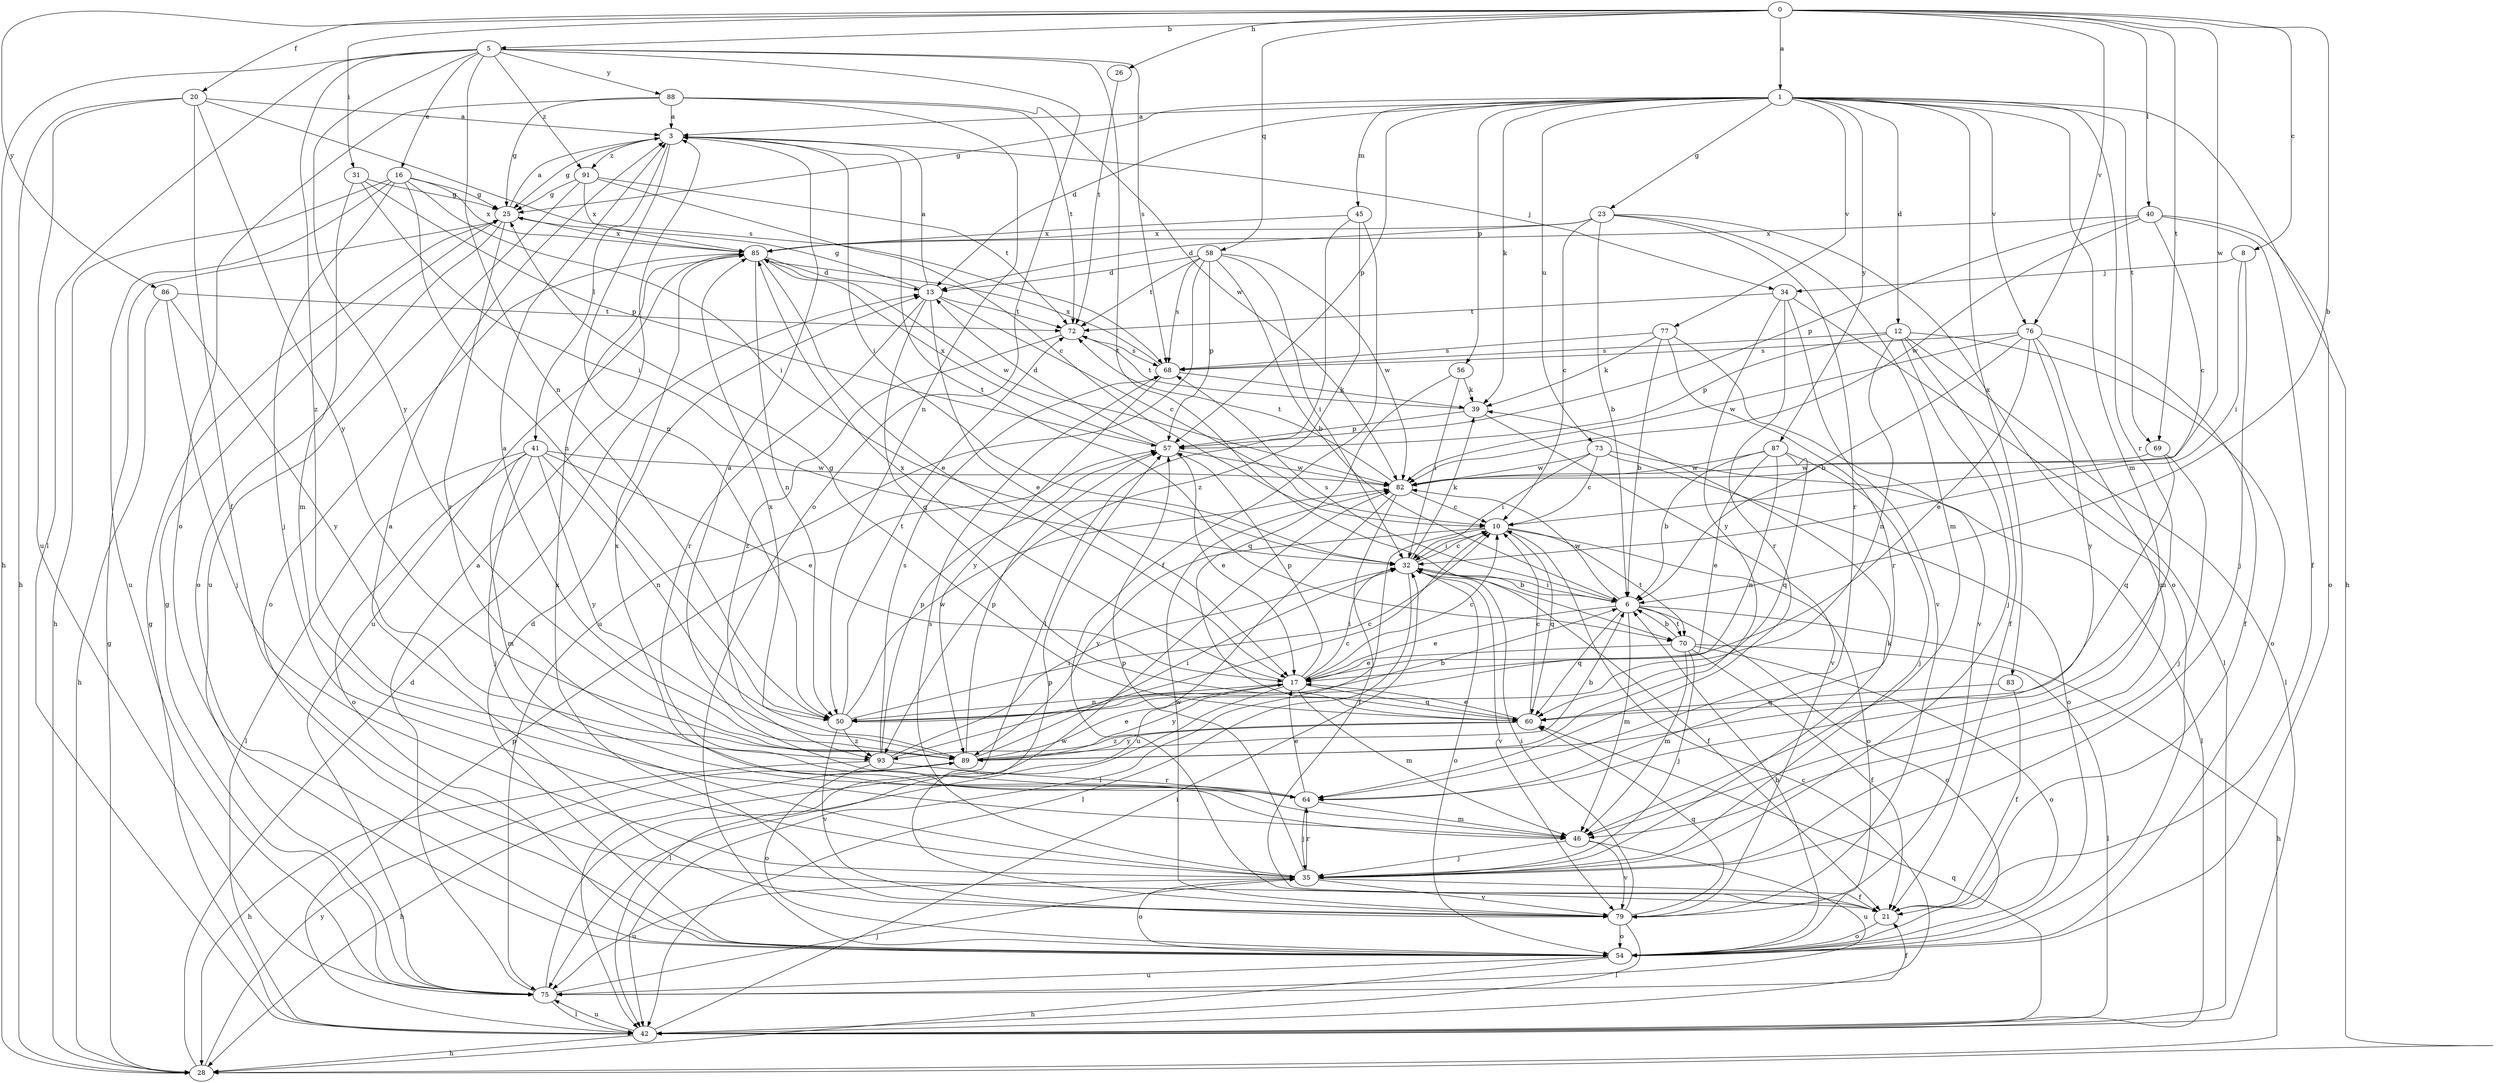 strict digraph  {
0;
1;
3;
5;
6;
8;
10;
12;
13;
16;
17;
20;
21;
23;
25;
26;
28;
31;
32;
34;
35;
39;
40;
41;
42;
45;
46;
50;
54;
56;
57;
58;
60;
64;
68;
69;
70;
72;
73;
75;
76;
77;
79;
82;
83;
85;
86;
87;
88;
89;
91;
93;
0 -> 1  [label=a];
0 -> 5  [label=b];
0 -> 6  [label=b];
0 -> 8  [label=c];
0 -> 20  [label=f];
0 -> 26  [label=h];
0 -> 31  [label=i];
0 -> 40  [label=l];
0 -> 58  [label=q];
0 -> 69  [label=t];
0 -> 76  [label=v];
0 -> 82  [label=w];
0 -> 86  [label=y];
1 -> 3  [label=a];
1 -> 12  [label=d];
1 -> 13  [label=d];
1 -> 23  [label=g];
1 -> 25  [label=g];
1 -> 28  [label=h];
1 -> 39  [label=k];
1 -> 45  [label=m];
1 -> 46  [label=m];
1 -> 56  [label=p];
1 -> 57  [label=p];
1 -> 64  [label=r];
1 -> 69  [label=t];
1 -> 73  [label=u];
1 -> 76  [label=v];
1 -> 77  [label=v];
1 -> 83  [label=x];
1 -> 87  [label=y];
3 -> 25  [label=g];
3 -> 32  [label=i];
3 -> 34  [label=j];
3 -> 41  [label=l];
3 -> 50  [label=n];
3 -> 70  [label=t];
3 -> 91  [label=z];
5 -> 16  [label=e];
5 -> 28  [label=h];
5 -> 42  [label=l];
5 -> 50  [label=n];
5 -> 54  [label=o];
5 -> 68  [label=s];
5 -> 70  [label=t];
5 -> 88  [label=y];
5 -> 89  [label=y];
5 -> 91  [label=z];
5 -> 93  [label=z];
6 -> 17  [label=e];
6 -> 28  [label=h];
6 -> 32  [label=i];
6 -> 46  [label=m];
6 -> 54  [label=o];
6 -> 60  [label=q];
6 -> 68  [label=s];
6 -> 70  [label=t];
6 -> 82  [label=w];
8 -> 32  [label=i];
8 -> 34  [label=j];
8 -> 35  [label=j];
10 -> 32  [label=i];
10 -> 42  [label=l];
10 -> 54  [label=o];
10 -> 60  [label=q];
10 -> 70  [label=t];
10 -> 89  [label=y];
12 -> 21  [label=f];
12 -> 35  [label=j];
12 -> 42  [label=l];
12 -> 50  [label=n];
12 -> 54  [label=o];
12 -> 57  [label=p];
12 -> 68  [label=s];
13 -> 3  [label=a];
13 -> 10  [label=c];
13 -> 17  [label=e];
13 -> 25  [label=g];
13 -> 60  [label=q];
13 -> 64  [label=r];
13 -> 72  [label=t];
16 -> 25  [label=g];
16 -> 28  [label=h];
16 -> 32  [label=i];
16 -> 35  [label=j];
16 -> 50  [label=n];
16 -> 75  [label=u];
16 -> 85  [label=x];
17 -> 10  [label=c];
17 -> 32  [label=i];
17 -> 42  [label=l];
17 -> 46  [label=m];
17 -> 50  [label=n];
17 -> 57  [label=p];
17 -> 60  [label=q];
17 -> 85  [label=x];
17 -> 89  [label=y];
20 -> 3  [label=a];
20 -> 21  [label=f];
20 -> 28  [label=h];
20 -> 68  [label=s];
20 -> 75  [label=u];
20 -> 89  [label=y];
21 -> 54  [label=o];
23 -> 6  [label=b];
23 -> 10  [label=c];
23 -> 13  [label=d];
23 -> 46  [label=m];
23 -> 54  [label=o];
23 -> 64  [label=r];
23 -> 85  [label=x];
25 -> 3  [label=a];
25 -> 54  [label=o];
25 -> 64  [label=r];
25 -> 85  [label=x];
26 -> 72  [label=t];
28 -> 13  [label=d];
28 -> 25  [label=g];
28 -> 89  [label=y];
31 -> 25  [label=g];
31 -> 32  [label=i];
31 -> 46  [label=m];
31 -> 57  [label=p];
32 -> 6  [label=b];
32 -> 10  [label=c];
32 -> 21  [label=f];
32 -> 39  [label=k];
32 -> 42  [label=l];
32 -> 54  [label=o];
32 -> 79  [label=v];
34 -> 42  [label=l];
34 -> 64  [label=r];
34 -> 72  [label=t];
34 -> 79  [label=v];
34 -> 89  [label=y];
35 -> 21  [label=f];
35 -> 39  [label=k];
35 -> 54  [label=o];
35 -> 57  [label=p];
35 -> 64  [label=r];
35 -> 68  [label=s];
35 -> 75  [label=u];
35 -> 79  [label=v];
39 -> 57  [label=p];
39 -> 72  [label=t];
39 -> 79  [label=v];
40 -> 10  [label=c];
40 -> 21  [label=f];
40 -> 54  [label=o];
40 -> 57  [label=p];
40 -> 82  [label=w];
40 -> 85  [label=x];
41 -> 17  [label=e];
41 -> 35  [label=j];
41 -> 42  [label=l];
41 -> 46  [label=m];
41 -> 50  [label=n];
41 -> 54  [label=o];
41 -> 82  [label=w];
41 -> 89  [label=y];
42 -> 10  [label=c];
42 -> 25  [label=g];
42 -> 28  [label=h];
42 -> 32  [label=i];
42 -> 57  [label=p];
42 -> 60  [label=q];
42 -> 75  [label=u];
45 -> 21  [label=f];
45 -> 42  [label=l];
45 -> 85  [label=x];
45 -> 93  [label=z];
46 -> 35  [label=j];
46 -> 75  [label=u];
46 -> 79  [label=v];
46 -> 85  [label=x];
50 -> 6  [label=b];
50 -> 10  [label=c];
50 -> 72  [label=t];
50 -> 79  [label=v];
50 -> 82  [label=w];
50 -> 93  [label=z];
54 -> 6  [label=b];
54 -> 13  [label=d];
54 -> 28  [label=h];
54 -> 75  [label=u];
56 -> 32  [label=i];
56 -> 39  [label=k];
56 -> 60  [label=q];
57 -> 13  [label=d];
57 -> 17  [label=e];
57 -> 82  [label=w];
57 -> 85  [label=x];
58 -> 6  [label=b];
58 -> 13  [label=d];
58 -> 32  [label=i];
58 -> 57  [label=p];
58 -> 68  [label=s];
58 -> 72  [label=t];
58 -> 75  [label=u];
58 -> 82  [label=w];
60 -> 10  [label=c];
60 -> 17  [label=e];
60 -> 25  [label=g];
60 -> 89  [label=y];
60 -> 93  [label=z];
64 -> 3  [label=a];
64 -> 17  [label=e];
64 -> 35  [label=j];
64 -> 46  [label=m];
68 -> 39  [label=k];
68 -> 85  [label=x];
68 -> 89  [label=y];
69 -> 35  [label=j];
69 -> 60  [label=q];
69 -> 82  [label=w];
70 -> 6  [label=b];
70 -> 17  [label=e];
70 -> 21  [label=f];
70 -> 35  [label=j];
70 -> 42  [label=l];
70 -> 46  [label=m];
70 -> 54  [label=o];
72 -> 68  [label=s];
72 -> 93  [label=z];
73 -> 10  [label=c];
73 -> 32  [label=i];
73 -> 42  [label=l];
73 -> 54  [label=o];
73 -> 82  [label=w];
75 -> 3  [label=a];
75 -> 21  [label=f];
75 -> 25  [label=g];
75 -> 35  [label=j];
75 -> 42  [label=l];
75 -> 82  [label=w];
76 -> 6  [label=b];
76 -> 17  [label=e];
76 -> 21  [label=f];
76 -> 46  [label=m];
76 -> 68  [label=s];
76 -> 82  [label=w];
76 -> 89  [label=y];
77 -> 6  [label=b];
77 -> 39  [label=k];
77 -> 64  [label=r];
77 -> 68  [label=s];
77 -> 79  [label=v];
79 -> 3  [label=a];
79 -> 32  [label=i];
79 -> 42  [label=l];
79 -> 54  [label=o];
79 -> 57  [label=p];
79 -> 60  [label=q];
79 -> 82  [label=w];
79 -> 85  [label=x];
82 -> 10  [label=c];
82 -> 21  [label=f];
82 -> 72  [label=t];
82 -> 75  [label=u];
83 -> 21  [label=f];
83 -> 60  [label=q];
85 -> 13  [label=d];
85 -> 17  [label=e];
85 -> 50  [label=n];
85 -> 54  [label=o];
85 -> 75  [label=u];
85 -> 82  [label=w];
86 -> 28  [label=h];
86 -> 35  [label=j];
86 -> 72  [label=t];
86 -> 89  [label=y];
87 -> 6  [label=b];
87 -> 17  [label=e];
87 -> 35  [label=j];
87 -> 50  [label=n];
87 -> 60  [label=q];
87 -> 82  [label=w];
88 -> 3  [label=a];
88 -> 25  [label=g];
88 -> 50  [label=n];
88 -> 54  [label=o];
88 -> 72  [label=t];
88 -> 82  [label=w];
89 -> 3  [label=a];
89 -> 6  [label=b];
89 -> 17  [label=e];
89 -> 28  [label=h];
89 -> 32  [label=i];
89 -> 57  [label=p];
89 -> 85  [label=x];
91 -> 10  [label=c];
91 -> 25  [label=g];
91 -> 72  [label=t];
91 -> 75  [label=u];
91 -> 85  [label=x];
93 -> 10  [label=c];
93 -> 28  [label=h];
93 -> 32  [label=i];
93 -> 54  [label=o];
93 -> 57  [label=p];
93 -> 64  [label=r];
93 -> 68  [label=s];
}
